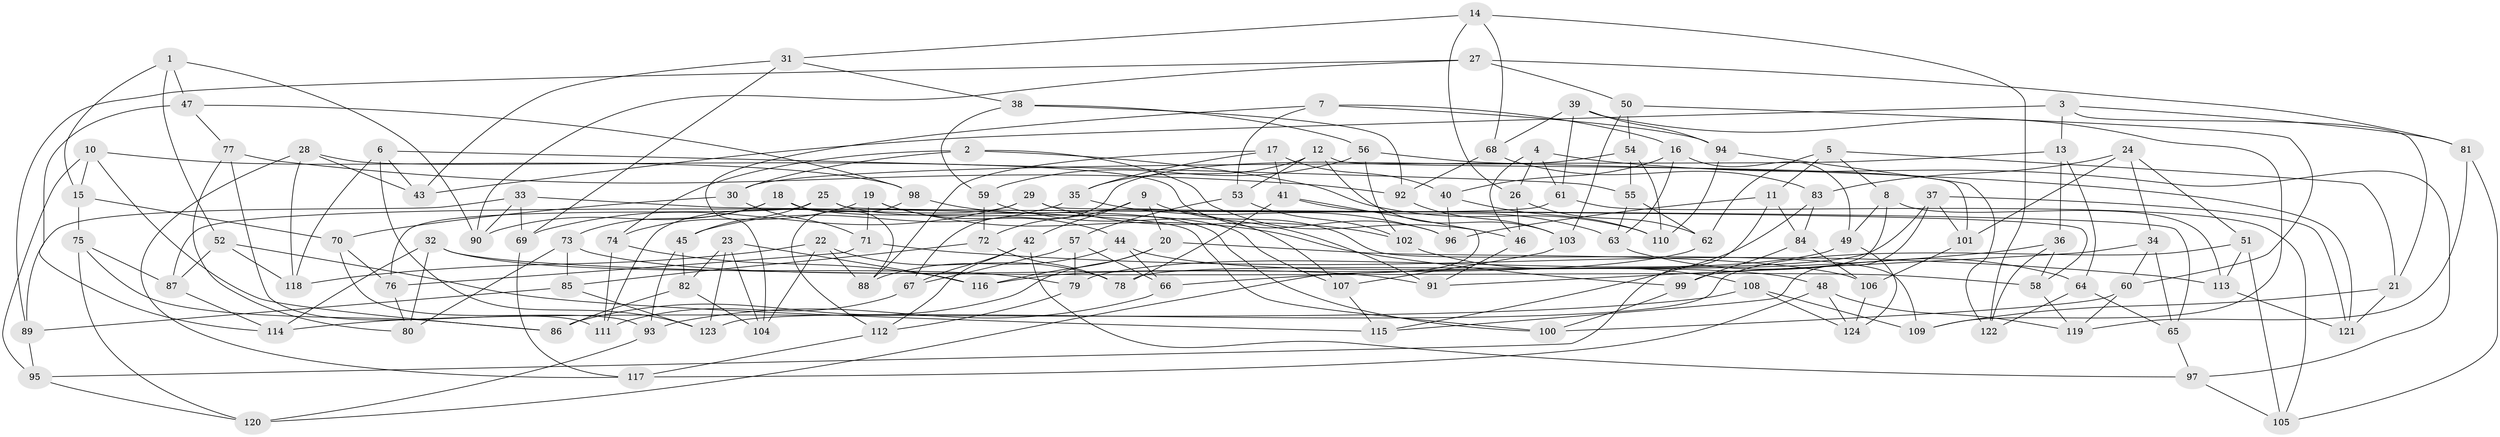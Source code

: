 // coarse degree distribution, {5: 0.12244897959183673, 6: 0.20408163265306123, 10: 0.061224489795918366, 9: 0.04081632653061224, 11: 0.02040816326530612, 13: 0.04081632653061224, 14: 0.02040816326530612, 18: 0.02040816326530612, 4: 0.32653061224489793, 7: 0.04081632653061224, 12: 0.02040816326530612, 8: 0.061224489795918366, 3: 0.02040816326530612}
// Generated by graph-tools (version 1.1) at 2025/21/03/04/25 18:21:01]
// undirected, 124 vertices, 248 edges
graph export_dot {
graph [start="1"]
  node [color=gray90,style=filled];
  1;
  2;
  3;
  4;
  5;
  6;
  7;
  8;
  9;
  10;
  11;
  12;
  13;
  14;
  15;
  16;
  17;
  18;
  19;
  20;
  21;
  22;
  23;
  24;
  25;
  26;
  27;
  28;
  29;
  30;
  31;
  32;
  33;
  34;
  35;
  36;
  37;
  38;
  39;
  40;
  41;
  42;
  43;
  44;
  45;
  46;
  47;
  48;
  49;
  50;
  51;
  52;
  53;
  54;
  55;
  56;
  57;
  58;
  59;
  60;
  61;
  62;
  63;
  64;
  65;
  66;
  67;
  68;
  69;
  70;
  71;
  72;
  73;
  74;
  75;
  76;
  77;
  78;
  79;
  80;
  81;
  82;
  83;
  84;
  85;
  86;
  87;
  88;
  89;
  90;
  91;
  92;
  93;
  94;
  95;
  96;
  97;
  98;
  99;
  100;
  101;
  102;
  103;
  104;
  105;
  106;
  107;
  108;
  109;
  110;
  111;
  112;
  113;
  114;
  115;
  116;
  117;
  118;
  119;
  120;
  121;
  122;
  123;
  124;
  1 -- 47;
  1 -- 90;
  1 -- 52;
  1 -- 15;
  2 -- 110;
  2 -- 74;
  2 -- 46;
  2 -- 30;
  3 -- 81;
  3 -- 43;
  3 -- 21;
  3 -- 13;
  4 -- 97;
  4 -- 46;
  4 -- 61;
  4 -- 26;
  5 -- 21;
  5 -- 8;
  5 -- 11;
  5 -- 62;
  6 -- 43;
  6 -- 118;
  6 -- 55;
  6 -- 123;
  7 -- 16;
  7 -- 53;
  7 -- 94;
  7 -- 104;
  8 -- 113;
  8 -- 99;
  8 -- 49;
  9 -- 42;
  9 -- 20;
  9 -- 109;
  9 -- 72;
  10 -- 95;
  10 -- 98;
  10 -- 15;
  10 -- 86;
  11 -- 84;
  11 -- 95;
  11 -- 96;
  12 -- 101;
  12 -- 35;
  12 -- 103;
  12 -- 53;
  13 -- 30;
  13 -- 36;
  13 -- 64;
  14 -- 26;
  14 -- 122;
  14 -- 68;
  14 -- 31;
  15 -- 70;
  15 -- 75;
  16 -- 63;
  16 -- 40;
  16 -- 49;
  17 -- 88;
  17 -- 35;
  17 -- 40;
  17 -- 41;
  18 -- 88;
  18 -- 90;
  18 -- 73;
  18 -- 100;
  19 -- 44;
  19 -- 99;
  19 -- 74;
  19 -- 71;
  20 -- 86;
  20 -- 106;
  20 -- 116;
  21 -- 121;
  21 -- 109;
  22 -- 118;
  22 -- 104;
  22 -- 88;
  22 -- 78;
  23 -- 116;
  23 -- 104;
  23 -- 123;
  23 -- 82;
  24 -- 51;
  24 -- 34;
  24 -- 101;
  24 -- 83;
  25 -- 45;
  25 -- 58;
  25 -- 107;
  25 -- 76;
  26 -- 62;
  26 -- 46;
  27 -- 50;
  27 -- 89;
  27 -- 81;
  27 -- 90;
  28 -- 96;
  28 -- 43;
  28 -- 118;
  28 -- 117;
  29 -- 65;
  29 -- 102;
  29 -- 69;
  29 -- 111;
  30 -- 71;
  30 -- 70;
  31 -- 43;
  31 -- 69;
  31 -- 38;
  32 -- 79;
  32 -- 58;
  32 -- 80;
  32 -- 114;
  33 -- 89;
  33 -- 100;
  33 -- 69;
  33 -- 90;
  34 -- 91;
  34 -- 60;
  34 -- 65;
  35 -- 45;
  35 -- 96;
  36 -- 66;
  36 -- 58;
  36 -- 122;
  37 -- 101;
  37 -- 121;
  37 -- 115;
  37 -- 78;
  38 -- 56;
  38 -- 59;
  38 -- 92;
  39 -- 68;
  39 -- 61;
  39 -- 109;
  39 -- 94;
  40 -- 110;
  40 -- 96;
  41 -- 63;
  41 -- 120;
  41 -- 78;
  42 -- 112;
  42 -- 67;
  42 -- 97;
  44 -- 48;
  44 -- 88;
  44 -- 66;
  45 -- 93;
  45 -- 82;
  46 -- 91;
  47 -- 114;
  47 -- 77;
  47 -- 98;
  48 -- 119;
  48 -- 117;
  48 -- 124;
  49 -- 79;
  49 -- 124;
  50 -- 54;
  50 -- 103;
  50 -- 60;
  51 -- 105;
  51 -- 113;
  51 -- 123;
  52 -- 118;
  52 -- 87;
  52 -- 115;
  53 -- 57;
  53 -- 102;
  54 -- 55;
  54 -- 67;
  54 -- 110;
  55 -- 62;
  55 -- 63;
  56 -- 121;
  56 -- 59;
  56 -- 102;
  57 -- 79;
  57 -- 66;
  57 -- 67;
  58 -- 119;
  59 -- 91;
  59 -- 72;
  60 -- 119;
  60 -- 100;
  61 -- 105;
  61 -- 87;
  62 -- 116;
  63 -- 64;
  64 -- 122;
  64 -- 65;
  65 -- 97;
  66 -- 93;
  67 -- 111;
  68 -- 92;
  68 -- 83;
  69 -- 117;
  70 -- 93;
  70 -- 76;
  71 -- 76;
  71 -- 113;
  72 -- 78;
  72 -- 85;
  73 -- 80;
  73 -- 91;
  73 -- 85;
  74 -- 116;
  74 -- 111;
  75 -- 86;
  75 -- 87;
  75 -- 120;
  76 -- 80;
  77 -- 80;
  77 -- 92;
  77 -- 111;
  79 -- 112;
  81 -- 119;
  81 -- 105;
  82 -- 86;
  82 -- 104;
  83 -- 84;
  83 -- 115;
  84 -- 106;
  84 -- 99;
  85 -- 123;
  85 -- 89;
  87 -- 114;
  89 -- 95;
  92 -- 103;
  93 -- 120;
  94 -- 122;
  94 -- 110;
  95 -- 120;
  97 -- 105;
  98 -- 107;
  98 -- 112;
  99 -- 100;
  101 -- 106;
  102 -- 108;
  103 -- 107;
  106 -- 124;
  107 -- 115;
  108 -- 109;
  108 -- 114;
  108 -- 124;
  112 -- 117;
  113 -- 121;
}
